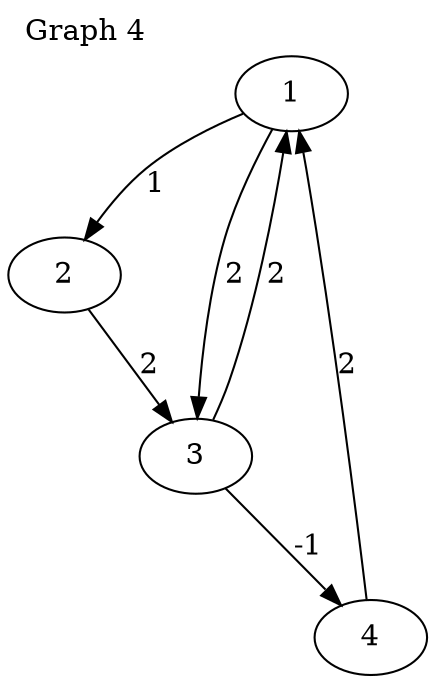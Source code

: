 digraph {
    label="Graph 4";
    labelloc=top;
    labeljust=left;
    1 -> 2[label="1", weight="1"];
    1 -> 3[label="2", weight="2"];
    2 -> 3[label="2", weights="2"];
    3 -> 4[label="-1", weight="-1"];
    3 -> 1[label="2", weight="2"];
    4 -> 1[label="2", weight="2"];
}